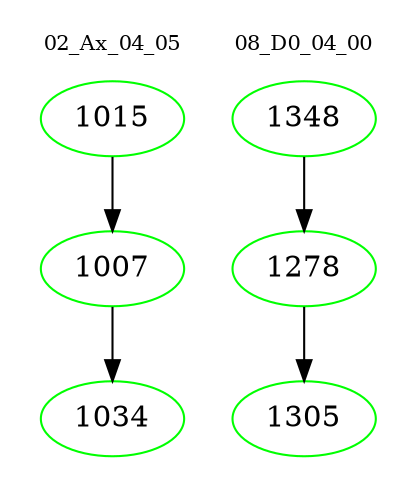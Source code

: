 digraph{
subgraph cluster_0 {
color = white
label = "02_Ax_04_05";
fontsize=10;
T0_1015 [label="1015", color="green"]
T0_1015 -> T0_1007 [color="black"]
T0_1007 [label="1007", color="green"]
T0_1007 -> T0_1034 [color="black"]
T0_1034 [label="1034", color="green"]
}
subgraph cluster_1 {
color = white
label = "08_D0_04_00";
fontsize=10;
T1_1348 [label="1348", color="green"]
T1_1348 -> T1_1278 [color="black"]
T1_1278 [label="1278", color="green"]
T1_1278 -> T1_1305 [color="black"]
T1_1305 [label="1305", color="green"]
}
}
